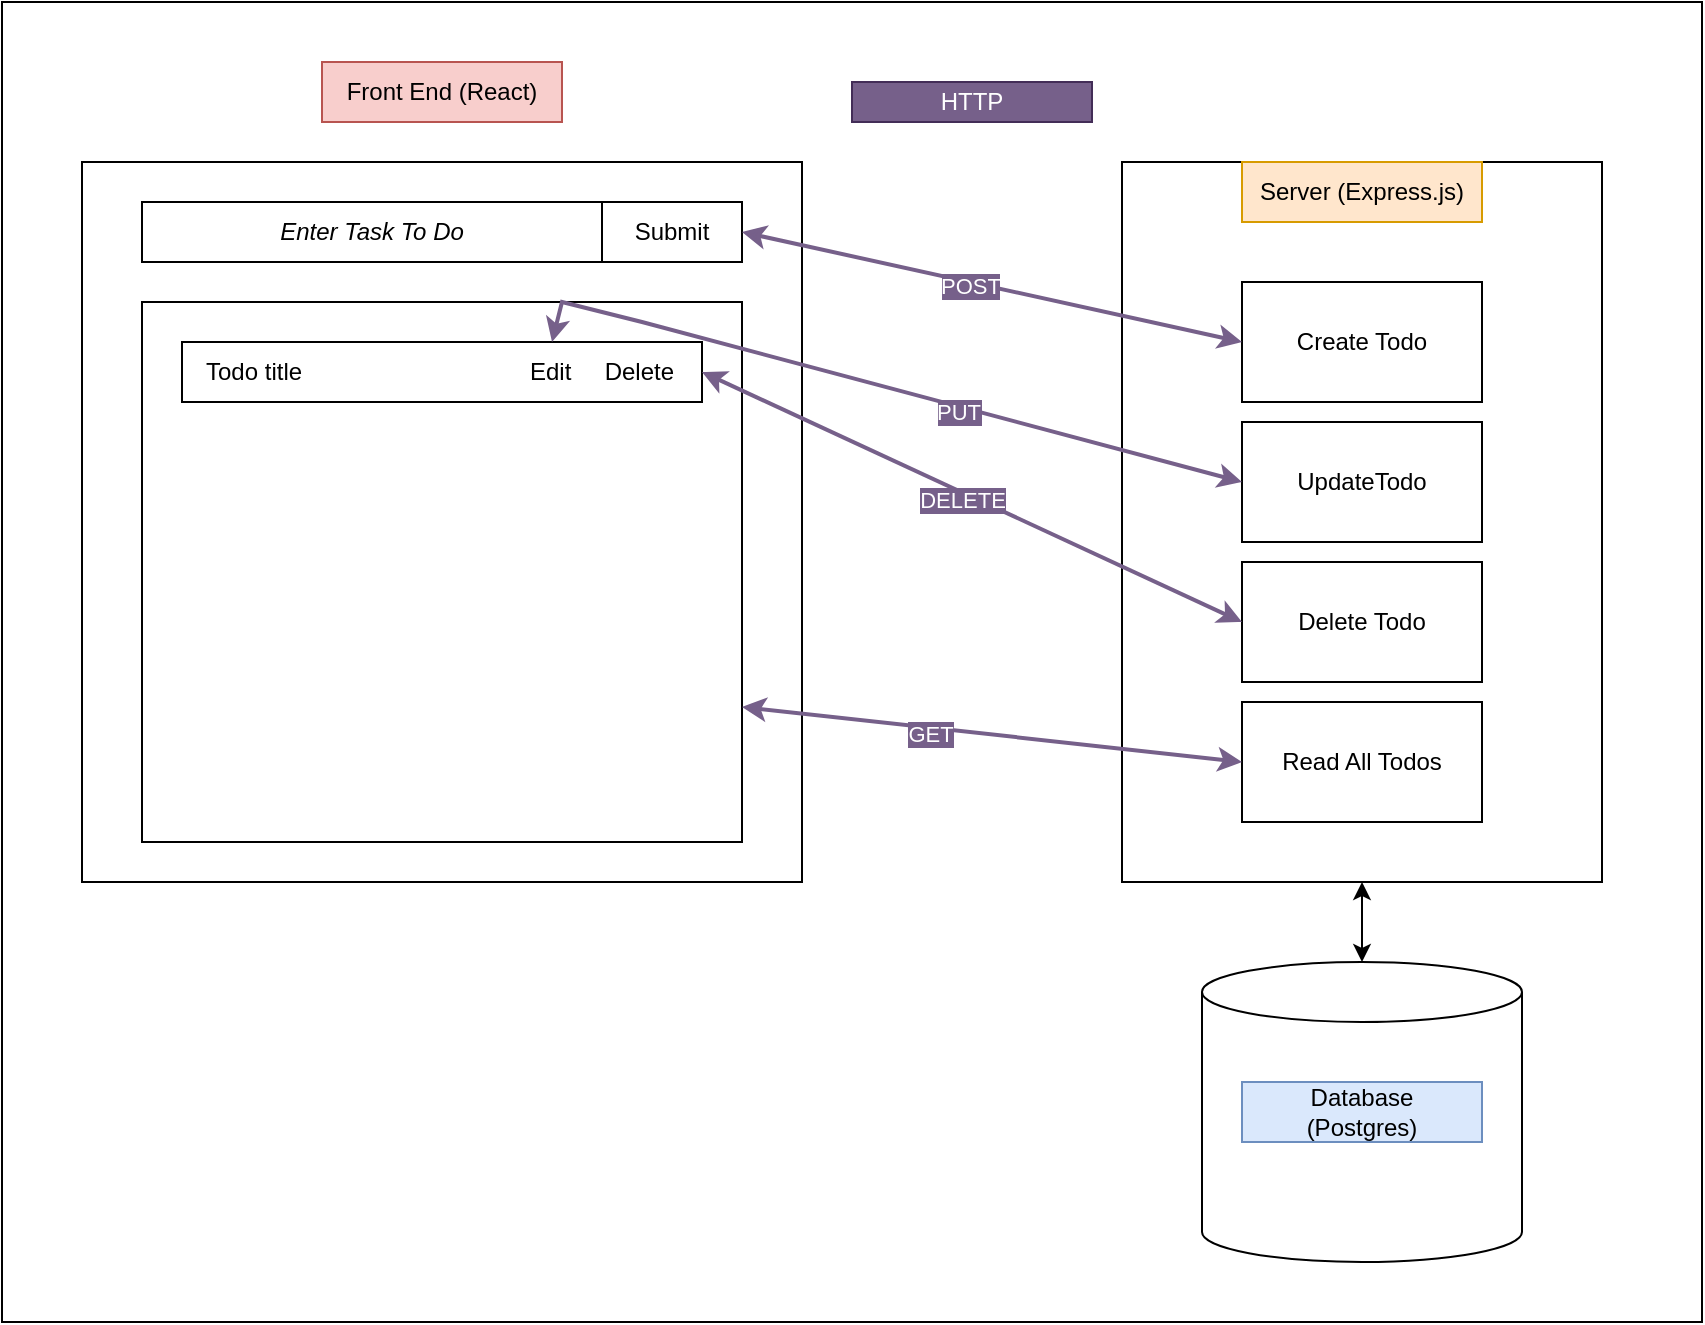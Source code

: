 <mxfile version="24.4.9" type="device">
  <diagram name="Page-1" id="IWPXVctCu8cLau_5zce9">
    <mxGraphModel dx="1434" dy="881" grid="1" gridSize="10" guides="1" tooltips="1" connect="1" arrows="1" fold="1" page="1" pageScale="1" pageWidth="850" pageHeight="1100" math="0" shadow="0">
      <root>
        <mxCell id="0" />
        <mxCell id="hjGKbuaUfEi3Jn7WwrDb-1" value="Border" parent="0" />
        <mxCell id="hjGKbuaUfEi3Jn7WwrDb-4" value="" style="rounded=0;whiteSpace=wrap;html=1;" vertex="1" parent="hjGKbuaUfEi3Jn7WwrDb-1">
          <mxGeometry y="40" width="850" height="660" as="geometry" />
        </mxCell>
        <mxCell id="1" value="Diagram" parent="0" />
        <mxCell id="I9mzvw8oEykv-9cXbt1d-1" value="" style="rounded=0;whiteSpace=wrap;html=1;" parent="1" vertex="1">
          <mxGeometry x="40" y="120" width="360" height="360" as="geometry" />
        </mxCell>
        <mxCell id="I9mzvw8oEykv-9cXbt1d-2" value="&lt;i&gt;Enter Task To Do&lt;/i&gt;" style="rounded=0;whiteSpace=wrap;html=1;" parent="1" vertex="1">
          <mxGeometry x="70" y="140" width="230" height="30" as="geometry" />
        </mxCell>
        <mxCell id="I9mzvw8oEykv-9cXbt1d-3" value="Submit" style="rounded=0;whiteSpace=wrap;html=1;" parent="1" vertex="1">
          <mxGeometry x="300" y="140" width="70" height="30" as="geometry" />
        </mxCell>
        <mxCell id="I9mzvw8oEykv-9cXbt1d-4" value="" style="rounded=0;whiteSpace=wrap;html=1;" parent="1" vertex="1">
          <mxGeometry x="70" y="190" width="300" height="270" as="geometry" />
        </mxCell>
        <mxCell id="I9mzvw8oEykv-9cXbt1d-5" value="&amp;nbsp; &amp;nbsp;Todo title" style="rounded=0;whiteSpace=wrap;html=1;align=left;" parent="1" vertex="1">
          <mxGeometry x="90" y="210" width="260" height="30" as="geometry" />
        </mxCell>
        <mxCell id="I9mzvw8oEykv-9cXbt1d-6" value="Edit&amp;nbsp; &amp;nbsp; &amp;nbsp;Delete" style="text;html=1;align=center;verticalAlign=middle;whiteSpace=wrap;rounded=0;" parent="1" vertex="1">
          <mxGeometry x="250" y="210" width="100" height="30" as="geometry" />
        </mxCell>
        <mxCell id="I9mzvw8oEykv-9cXbt1d-8" value="Front End (React)" style="rounded=0;whiteSpace=wrap;html=1;fillColor=#f8cecc;strokeColor=#b85450;" parent="1" vertex="1">
          <mxGeometry x="160" y="70" width="120" height="30" as="geometry" />
        </mxCell>
        <mxCell id="I9mzvw8oEykv-9cXbt1d-9" value="" style="rounded=0;whiteSpace=wrap;html=1;" parent="1" vertex="1">
          <mxGeometry x="560" y="120" width="240" height="360" as="geometry" />
        </mxCell>
        <mxCell id="I9mzvw8oEykv-9cXbt1d-10" value="Server (Express.js)" style="rounded=0;whiteSpace=wrap;html=1;fillColor=#ffe6cc;strokeColor=#d79b00;" parent="1" vertex="1">
          <mxGeometry x="620" y="120" width="120" height="30" as="geometry" />
        </mxCell>
        <mxCell id="I9mzvw8oEykv-9cXbt1d-11" value="Read All Todos" style="rounded=0;whiteSpace=wrap;html=1;" parent="1" vertex="1">
          <mxGeometry x="620" y="390" width="120" height="60" as="geometry" />
        </mxCell>
        <mxCell id="I9mzvw8oEykv-9cXbt1d-12" value="UpdateTodo" style="rounded=0;whiteSpace=wrap;html=1;" parent="1" vertex="1">
          <mxGeometry x="620" y="250" width="120" height="60" as="geometry" />
        </mxCell>
        <mxCell id="I9mzvw8oEykv-9cXbt1d-13" value="Delete Todo" style="rounded=0;whiteSpace=wrap;html=1;" parent="1" vertex="1">
          <mxGeometry x="620" y="320" width="120" height="60" as="geometry" />
        </mxCell>
        <mxCell id="I9mzvw8oEykv-9cXbt1d-14" value="Create Todo" style="rounded=0;whiteSpace=wrap;html=1;" parent="1" vertex="1">
          <mxGeometry x="620" y="180" width="120" height="60" as="geometry" />
        </mxCell>
        <mxCell id="I9mzvw8oEykv-9cXbt1d-18" value="" style="endArrow=classic;startArrow=classic;html=1;rounded=0;entryX=0;entryY=0.5;entryDx=0;entryDy=0;exitX=0.25;exitY=0;exitDx=0;exitDy=0;fillColor=#ffe6cc;strokeColor=#76608A;strokeWidth=2;" parent="1" source="I9mzvw8oEykv-9cXbt1d-6" target="I9mzvw8oEykv-9cXbt1d-12" edge="1">
          <mxGeometry width="50" height="50" relative="1" as="geometry">
            <mxPoint x="270" y="210" as="sourcePoint" />
            <mxPoint x="430" y="260" as="targetPoint" />
            <Array as="points">
              <mxPoint x="280" y="190" />
              <mxPoint x="320" y="200" />
            </Array>
          </mxGeometry>
        </mxCell>
        <mxCell id="I9mzvw8oEykv-9cXbt1d-24" value="PUT" style="edgeLabel;html=1;align=center;verticalAlign=middle;resizable=0;points=[];labelBackgroundColor=#76608A;fontColor=#FFFFFF;" parent="I9mzvw8oEykv-9cXbt1d-18" vertex="1" connectable="0">
          <mxGeometry x="0.215" y="-3" relative="1" as="geometry">
            <mxPoint as="offset" />
          </mxGeometry>
        </mxCell>
        <mxCell id="I9mzvw8oEykv-9cXbt1d-19" value="" style="endArrow=classic;startArrow=classic;html=1;rounded=0;exitX=1;exitY=0.5;exitDx=0;exitDy=0;entryX=0;entryY=0.5;entryDx=0;entryDy=0;fillColor=#ffe6cc;strokeColor=#76608A;strokeWidth=2;" parent="1" source="I9mzvw8oEykv-9cXbt1d-6" target="I9mzvw8oEykv-9cXbt1d-13" edge="1">
          <mxGeometry width="50" height="50" relative="1" as="geometry">
            <mxPoint x="380" y="310" as="sourcePoint" />
            <mxPoint x="430" y="260" as="targetPoint" />
          </mxGeometry>
        </mxCell>
        <mxCell id="I9mzvw8oEykv-9cXbt1d-25" value="DELETE" style="edgeLabel;html=1;align=center;verticalAlign=middle;resizable=0;points=[];fontColor=#FFFFFF;labelBackgroundColor=#76608A;" parent="I9mzvw8oEykv-9cXbt1d-19" vertex="1" connectable="0">
          <mxGeometry x="-0.028" y="-3" relative="1" as="geometry">
            <mxPoint as="offset" />
          </mxGeometry>
        </mxCell>
        <mxCell id="I9mzvw8oEykv-9cXbt1d-20" value="" style="endArrow=classic;startArrow=classic;html=1;rounded=0;entryX=0;entryY=0.5;entryDx=0;entryDy=0;exitX=1;exitY=0.75;exitDx=0;exitDy=0;strokeWidth=2;fillColor=#ffe6cc;strokeColor=#76608A;" parent="1" source="I9mzvw8oEykv-9cXbt1d-4" target="I9mzvw8oEykv-9cXbt1d-11" edge="1">
          <mxGeometry width="50" height="50" relative="1" as="geometry">
            <mxPoint x="380" y="310" as="sourcePoint" />
            <mxPoint x="430" y="260" as="targetPoint" />
          </mxGeometry>
        </mxCell>
        <mxCell id="I9mzvw8oEykv-9cXbt1d-26" value="GET" style="edgeLabel;html=1;align=center;verticalAlign=middle;resizable=0;points=[];labelBackgroundColor=#76608A;fontColor=#FFFFFF;" parent="I9mzvw8oEykv-9cXbt1d-20" vertex="1" connectable="0">
          <mxGeometry x="-0.246" y="-3" relative="1" as="geometry">
            <mxPoint as="offset" />
          </mxGeometry>
        </mxCell>
        <mxCell id="I9mzvw8oEykv-9cXbt1d-21" value="" style="endArrow=classic;startArrow=classic;html=1;rounded=0;entryX=0;entryY=0.5;entryDx=0;entryDy=0;exitX=1;exitY=0.5;exitDx=0;exitDy=0;strokeWidth=2;fillColor=#ffe6cc;strokeColor=#76608A;" parent="1" source="I9mzvw8oEykv-9cXbt1d-3" target="I9mzvw8oEykv-9cXbt1d-14" edge="1">
          <mxGeometry width="50" height="50" relative="1" as="geometry">
            <mxPoint x="380" y="310" as="sourcePoint" />
            <mxPoint x="430" y="260" as="targetPoint" />
          </mxGeometry>
        </mxCell>
        <mxCell id="I9mzvw8oEykv-9cXbt1d-23" value="&lt;font color=&quot;#ffffff&quot;&gt;POST&lt;/font&gt;" style="edgeLabel;html=1;align=center;verticalAlign=middle;resizable=0;points=[];fontColor=#000000;labelBorderColor=none;labelBackgroundColor=#76608A;" parent="I9mzvw8oEykv-9cXbt1d-21" vertex="1" connectable="0">
          <mxGeometry x="-0.084" y="-2" relative="1" as="geometry">
            <mxPoint as="offset" />
          </mxGeometry>
        </mxCell>
        <mxCell id="I9mzvw8oEykv-9cXbt1d-22" value="HTTP" style="rounded=0;whiteSpace=wrap;html=1;fillColor=#76608a;strokeColor=#432D57;fontColor=#ffffff;" parent="1" vertex="1">
          <mxGeometry x="425" y="80" width="120" height="20" as="geometry" />
        </mxCell>
        <mxCell id="I9mzvw8oEykv-9cXbt1d-27" value="" style="shape=cylinder3;whiteSpace=wrap;html=1;boundedLbl=1;backgroundOutline=1;size=15;" parent="1" vertex="1">
          <mxGeometry x="600" y="520" width="160" height="150" as="geometry" />
        </mxCell>
        <mxCell id="I9mzvw8oEykv-9cXbt1d-31" value="" style="endArrow=classic;startArrow=classic;html=1;rounded=0;exitX=0.5;exitY=0;exitDx=0;exitDy=0;exitPerimeter=0;" parent="1" source="I9mzvw8oEykv-9cXbt1d-27" target="I9mzvw8oEykv-9cXbt1d-9" edge="1">
          <mxGeometry width="50" height="50" relative="1" as="geometry">
            <mxPoint x="380" y="490" as="sourcePoint" />
            <mxPoint x="530" y="500" as="targetPoint" />
          </mxGeometry>
        </mxCell>
        <mxCell id="I9mzvw8oEykv-9cXbt1d-32" value="Database&lt;div&gt;(Postgres)&lt;/div&gt;" style="rounded=0;whiteSpace=wrap;html=1;fillColor=#dae8fc;strokeColor=#6c8ebf;" parent="1" vertex="1">
          <mxGeometry x="620" y="580" width="120" height="30" as="geometry" />
        </mxCell>
      </root>
    </mxGraphModel>
  </diagram>
</mxfile>

